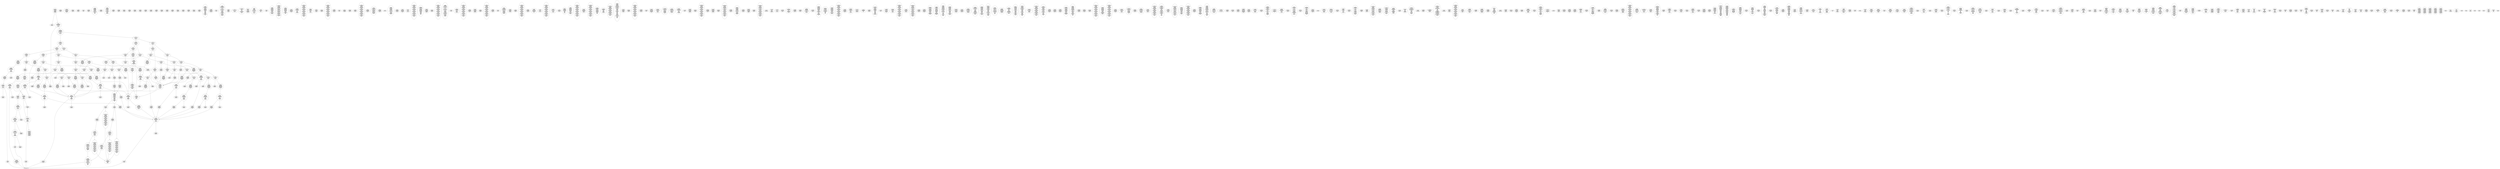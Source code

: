 /* Generated by GvGen v.1.0 (https://www.github.com/stricaud/gvgen) */

digraph G {
compound=true;
   node1 [label="[anywhere]"];
   node2 [label="# 0x0
PUSHX Data
PUSHX Data
MSTORE
CALLVALUE
ISZERO
PUSHX Data
JUMPI
"];
   node3 [label="# 0xc
PUSHX Data
REVERT
"];
   node4 [label="# 0x10
JUMPDEST
PUSHX LogicData
CALLDATASIZE
LT
PUSHX Data
JUMPI
"];
   node5 [label="# 0x1a
PUSHX Data
CALLDATALOAD
PUSHX BitData
SHR
PUSHX LogicData
GT
PUSHX Data
JUMPI
"];
   node6 [label="# 0x2b
PUSHX LogicData
GT
PUSHX Data
JUMPI
"];
   node7 [label="# 0x36
PUSHX LogicData
GT
PUSHX Data
JUMPI
"];
   node8 [label="# 0x41
PUSHX LogicData
GT
PUSHX Data
JUMPI
"];
   node9 [label="# 0x4c
PUSHX LogicData
EQ
PUSHX Data
JUMPI
"];
   node10 [label="# 0x57
PUSHX LogicData
EQ
PUSHX Data
JUMPI
"];
   node11 [label="# 0x62
PUSHX LogicData
EQ
PUSHX Data
JUMPI
"];
   node12 [label="# 0x6d
PUSHX Data
REVERT
"];
   node13 [label="# 0x71
JUMPDEST
PUSHX LogicData
EQ
PUSHX Data
JUMPI
"];
   node14 [label="# 0x7d
PUSHX LogicData
EQ
PUSHX Data
JUMPI
"];
   node15 [label="# 0x88
PUSHX Data
REVERT
"];
   node16 [label="# 0x8c
JUMPDEST
PUSHX LogicData
GT
PUSHX Data
JUMPI
"];
   node17 [label="# 0x98
PUSHX LogicData
EQ
PUSHX Data
JUMPI
"];
   node18 [label="# 0xa3
PUSHX LogicData
EQ
PUSHX Data
JUMPI
"];
   node19 [label="# 0xae
PUSHX LogicData
EQ
PUSHX Data
JUMPI
"];
   node20 [label="# 0xb9
PUSHX Data
REVERT
"];
   node21 [label="# 0xbd
JUMPDEST
PUSHX LogicData
EQ
PUSHX Data
JUMPI
"];
   node22 [label="# 0xc9
PUSHX LogicData
EQ
PUSHX Data
JUMPI
"];
   node23 [label="# 0xd4
PUSHX Data
REVERT
"];
   node24 [label="# 0xd8
JUMPDEST
PUSHX LogicData
GT
PUSHX Data
JUMPI
"];
   node25 [label="# 0xe4
PUSHX LogicData
GT
PUSHX Data
JUMPI
"];
   node26 [label="# 0xef
PUSHX LogicData
EQ
PUSHX Data
JUMPI
"];
   node27 [label="# 0xfa
PUSHX LogicData
EQ
PUSHX Data
JUMPI
"];
   node28 [label="# 0x105
PUSHX LogicData
EQ
PUSHX Data
JUMPI
"];
   node29 [label="# 0x110
PUSHX Data
REVERT
"];
   node30 [label="# 0x114
JUMPDEST
PUSHX LogicData
EQ
PUSHX Data
JUMPI
"];
   node31 [label="# 0x120
PUSHX LogicData
EQ
PUSHX Data
JUMPI
"];
   node32 [label="# 0x12b
PUSHX Data
REVERT
"];
   node33 [label="# 0x12f
JUMPDEST
PUSHX LogicData
EQ
PUSHX Data
JUMPI
"];
   node34 [label="# 0x13b
PUSHX LogicData
EQ
PUSHX Data
JUMPI
"];
   node35 [label="# 0x146
PUSHX LogicData
EQ
PUSHX Data
JUMPI
"];
   node36 [label="# 0x151
PUSHX LogicData
EQ
PUSHX Data
JUMPI
"];
   node37 [label="# 0x15c
PUSHX Data
REVERT
"];
   node38 [label="# 0x160
JUMPDEST
PUSHX LogicData
GT
PUSHX Data
JUMPI
"];
   node39 [label="# 0x16c
PUSHX LogicData
GT
PUSHX Data
JUMPI
"];
   node40 [label="# 0x177
PUSHX LogicData
GT
PUSHX Data
JUMPI
"];
   node41 [label="# 0x182
PUSHX LogicData
EQ
PUSHX Data
JUMPI
"];
   node42 [label="# 0x18d
PUSHX LogicData
EQ
PUSHX Data
JUMPI
"];
   node43 [label="# 0x198
PUSHX LogicData
EQ
PUSHX Data
JUMPI
"];
   node44 [label="# 0x1a3
PUSHX Data
REVERT
"];
   node45 [label="# 0x1a7
JUMPDEST
PUSHX LogicData
EQ
PUSHX Data
JUMPI
"];
   node46 [label="# 0x1b3
PUSHX LogicData
EQ
PUSHX Data
JUMPI
"];
   node47 [label="# 0x1be
PUSHX Data
REVERT
"];
   node48 [label="# 0x1c2
JUMPDEST
PUSHX LogicData
EQ
PUSHX Data
JUMPI
"];
   node49 [label="# 0x1ce
PUSHX LogicData
EQ
PUSHX Data
JUMPI
"];
   node50 [label="# 0x1d9
PUSHX LogicData
EQ
PUSHX Data
JUMPI
"];
   node51 [label="# 0x1e4
PUSHX LogicData
EQ
PUSHX Data
JUMPI
"];
   node52 [label="# 0x1ef
PUSHX Data
REVERT
"];
   node53 [label="# 0x1f3
JUMPDEST
PUSHX LogicData
GT
PUSHX Data
JUMPI
"];
   node54 [label="# 0x1ff
PUSHX LogicData
GT
PUSHX Data
JUMPI
"];
   node55 [label="# 0x20a
PUSHX LogicData
EQ
PUSHX Data
JUMPI
"];
   node56 [label="# 0x215
PUSHX LogicData
EQ
PUSHX Data
JUMPI
"];
   node57 [label="# 0x220
PUSHX LogicData
EQ
PUSHX Data
JUMPI
"];
   node58 [label="# 0x22b
PUSHX Data
REVERT
"];
   node59 [label="# 0x22f
JUMPDEST
PUSHX LogicData
EQ
PUSHX Data
JUMPI
"];
   node60 [label="# 0x23b
PUSHX LogicData
EQ
PUSHX Data
JUMPI
"];
   node61 [label="# 0x246
PUSHX Data
REVERT
"];
   node62 [label="# 0x24a
JUMPDEST
PUSHX LogicData
EQ
PUSHX Data
JUMPI
"];
   node63 [label="# 0x256
PUSHX LogicData
EQ
PUSHX Data
JUMPI
"];
   node64 [label="# 0x261
PUSHX LogicData
EQ
PUSHX Data
JUMPI
"];
   node65 [label="# 0x26c
PUSHX LogicData
EQ
PUSHX Data
JUMPI
"];
   node66 [label="# 0x277
JUMPDEST
PUSHX Data
REVERT
"];
   node67 [label="# 0x27c
JUMPDEST
PUSHX Data
PUSHX Data
CALLDATASIZE
PUSHX Data
PUSHX Data
JUMP
"];
   node68 [label="# 0x28a
JUMPDEST
PUSHX Data
JUMP
"];
   node69 [label="# 0x28f
JUMPDEST
PUSHX MemData
MLOAD
ISZERO
ISZERO
MSTORE
PUSHX ArithData
ADD
"];
   node70 [label="# 0x29b
JUMPDEST
PUSHX MemData
MLOAD
SUB
RETURN
"];
   node71 [label="# 0x2a4
JUMPDEST
PUSHX Data
PUSHX Data
JUMP
"];
   node72 [label="# 0x2ac
JUMPDEST
PUSHX MemData
MLOAD
PUSHX Data
PUSHX Data
JUMP
"];
   node73 [label="# 0x2b9
JUMPDEST
PUSHX Data
PUSHX Data
CALLDATASIZE
PUSHX Data
PUSHX Data
JUMP
"];
   node74 [label="# 0x2c7
JUMPDEST
PUSHX Data
JUMP
"];
   node75 [label="# 0x2cc
JUMPDEST
PUSHX MemData
MLOAD
PUSHX BitData
AND
MSTORE
PUSHX ArithData
ADD
PUSHX Data
JUMP
"];
   node76 [label="# 0x2f1
JUMPDEST
PUSHX Data
PUSHX Data
CALLDATASIZE
PUSHX Data
PUSHX Data
JUMP
"];
   node77 [label="# 0x2ff
JUMPDEST
PUSHX Data
JUMP
"];
   node78 [label="# 0x304
JUMPDEST
STOP
"];
   node79 [label="# 0x306
JUMPDEST
PUSHX StorData
SLOAD
"];
   node80 [label="# 0x30a
JUMPDEST
PUSHX MemData
MLOAD
MSTORE
PUSHX ArithData
ADD
PUSHX Data
JUMP
"];
   node81 [label="# 0x318
JUMPDEST
PUSHX Data
PUSHX Data
CALLDATASIZE
PUSHX Data
PUSHX Data
JUMP
"];
   node82 [label="# 0x326
JUMPDEST
PUSHX Data
JUMP
"];
   node83 [label="# 0x32b
JUMPDEST
PUSHX Data
PUSHX Data
CALLDATASIZE
PUSHX Data
PUSHX Data
JUMP
"];
   node84 [label="# 0x339
JUMPDEST
PUSHX Data
MSTORE
PUSHX Data
MSTORE
PUSHX Data
SHA3
PUSHX ArithData
ADD
SLOAD
JUMP
"];
   node85 [label="# 0x34e
JUMPDEST
PUSHX Data
PUSHX Data
CALLDATASIZE
PUSHX Data
PUSHX Data
JUMP
"];
   node86 [label="# 0x35c
JUMPDEST
PUSHX Data
JUMP
"];
   node87 [label="# 0x361
JUMPDEST
PUSHX Data
MLOAD
PUSHX BitData
AND
MSTORE
PUSHX ArithData
ADD
MSTORE
ADD
PUSHX Data
JUMP
"];
   node88 [label="# 0x38d
JUMPDEST
PUSHX Data
PUSHX Data
CALLDATASIZE
PUSHX Data
PUSHX Data
JUMP
"];
   node89 [label="# 0x39b
JUMPDEST
PUSHX Data
JUMP
"];
   node90 [label="# 0x3a0
JUMPDEST
PUSHX Data
PUSHX Data
CALLDATASIZE
PUSHX Data
PUSHX Data
JUMP
"];
   node91 [label="# 0x3ae
JUMPDEST
PUSHX Data
JUMP
"];
   node92 [label="# 0x3b3
JUMPDEST
PUSHX Data
PUSHX Data
CALLDATASIZE
PUSHX Data
PUSHX Data
JUMP
"];
   node93 [label="# 0x3c1
JUMPDEST
PUSHX Data
JUMP
"];
   node94 [label="# 0x3c6
JUMPDEST
PUSHX Data
PUSHX Data
CALLDATASIZE
PUSHX Data
PUSHX Data
JUMP
"];
   node95 [label="# 0x3d4
JUMPDEST
PUSHX Data
JUMP
"];
   node96 [label="# 0x3d9
JUMPDEST
PUSHX Data
PUSHX Data
CALLDATASIZE
PUSHX Data
PUSHX Data
JUMP
"];
   node97 [label="# 0x3e7
JUMPDEST
PUSHX Data
JUMP
"];
   node98 [label="# 0x3ec
JUMPDEST
PUSHX StorData
SLOAD
PUSHX Data
PUSHX BitData
AND
JUMP
"];
   node99 [label="# 0x40c
JUMPDEST
PUSHX Data
PUSHX Data
JUMP
"];
   node100 [label="# 0x414
JUMPDEST
PUSHX Data
PUSHX Data
CALLDATASIZE
PUSHX Data
PUSHX Data
JUMP
"];
   node101 [label="# 0x422
JUMPDEST
PUSHX Data
JUMP
"];
   node102 [label="# 0x427
JUMPDEST
PUSHX Data
PUSHX Data
CALLDATASIZE
PUSHX Data
PUSHX Data
JUMP
"];
   node103 [label="# 0x435
JUMPDEST
PUSHX Data
JUMP
"];
   node104 [label="# 0x43a
JUMPDEST
PUSHX Data
PUSHX Data
CALLDATASIZE
PUSHX Data
PUSHX Data
JUMP
"];
   node105 [label="# 0x448
JUMPDEST
PUSHX Data
JUMP
"];
   node106 [label="# 0x44d
JUMPDEST
PUSHX StorData
SLOAD
PUSHX BitData
AND
PUSHX Data
JUMP
"];
   node107 [label="# 0x458
JUMPDEST
PUSHX Data
PUSHX Data
CALLDATASIZE
PUSHX Data
PUSHX Data
JUMP
"];
   node108 [label="# 0x466
JUMPDEST
PUSHX Data
JUMP
"];
   node109 [label="# 0x46b
JUMPDEST
PUSHX Data
PUSHX Data
CALLDATASIZE
PUSHX Data
PUSHX Data
JUMP
"];
   node110 [label="# 0x479
JUMPDEST
PUSHX Data
JUMP
"];
   node111 [label="# 0x47e
JUMPDEST
PUSHX Data
PUSHX Data
JUMP
"];
   node112 [label="# 0x486
JUMPDEST
PUSHX Data
PUSHX Data
CALLDATASIZE
PUSHX Data
PUSHX Data
JUMP
"];
   node113 [label="# 0x494
JUMPDEST
PUSHX Data
MSTORE
PUSHX Data
MSTORE
PUSHX Data
SHA3
PUSHX BitData
AND
MSTORE
MSTORE
SHA3
SLOAD
PUSHX BitData
AND
JUMP
"];
   node114 [label="# 0x4ca
JUMPDEST
PUSHX Data
PUSHX Data
JUMP
"];
   node115 [label="# 0x4d2
JUMPDEST
PUSHX Data
PUSHX Data
JUMP
"];
   node116 [label="# 0x4da
JUMPDEST
PUSHX Data
PUSHX Data
CALLDATASIZE
PUSHX Data
PUSHX Data
JUMP
"];
   node117 [label="# 0x4e8
JUMPDEST
PUSHX Data
JUMP
"];
   node118 [label="# 0x4ed
JUMPDEST
PUSHX Data
PUSHX Data
CALLDATASIZE
PUSHX Data
PUSHX Data
JUMP
"];
   node119 [label="# 0x4fb
JUMPDEST
PUSHX Data
JUMP
"];
   node120 [label="# 0x500
JUMPDEST
PUSHX Data
PUSHX StorData
SLOAD
JUMP
"];
   node121 [label="# 0x509
JUMPDEST
PUSHX Data
PUSHX Data
CALLDATASIZE
PUSHX Data
PUSHX Data
JUMP
"];
   node122 [label="# 0x517
JUMPDEST
PUSHX Data
JUMP
"];
   node123 [label="# 0x51c
JUMPDEST
PUSHX Data
PUSHX Data
CALLDATASIZE
PUSHX Data
PUSHX Data
JUMP
"];
   node124 [label="# 0x52a
JUMPDEST
PUSHX Data
JUMP
"];
   node125 [label="# 0x52f
JUMPDEST
PUSHX Data
PUSHX Data
CALLDATASIZE
PUSHX Data
PUSHX Data
JUMP
"];
   node126 [label="# 0x53d
JUMPDEST
PUSHX Data
JUMP
"];
   node127 [label="# 0x542
JUMPDEST
PUSHX Data
PUSHX Data
JUMP
"];
   node128 [label="# 0x569
JUMPDEST
PUSHX Data
PUSHX Data
CALLDATASIZE
PUSHX Data
PUSHX Data
JUMP
"];
   node129 [label="# 0x577
JUMPDEST
PUSHX Data
JUMP
"];
   node130 [label="# 0x57c
JUMPDEST
PUSHX Data
PUSHX Data
CALLDATASIZE
PUSHX Data
PUSHX Data
JUMP
"];
   node131 [label="# 0x58a
JUMPDEST
PUSHX Data
JUMP
"];
   node132 [label="# 0x58f
JUMPDEST
PUSHX Data
PUSHX Data
JUMP
"];
   node133 [label="# 0x599
JUMPDEST
PUSHX Data
PUSHX Data
JUMP
"];
   node134 [label="# 0x5c0
JUMPDEST
PUSHX Data
PUSHX Data
CALLDATASIZE
PUSHX Data
PUSHX Data
JUMP
"];
   node135 [label="# 0x5ce
JUMPDEST
PUSHX BitData
AND
PUSHX Data
MSTORE
PUSHX Data
PUSHX Data
MSTORE
PUSHX Data
SHA3
AND
MSTORE
MSTORE
SHA3
SLOAD
PUSHX BitData
AND
JUMP
"];
   node136 [label="# 0x609
JUMPDEST
PUSHX Data
PUSHX Data
PUSHX Data
JUMP
"];
   node137 [label="# 0x614
JUMPDEST
JUMP
"];
   node138 [label="# 0x61a
JUMPDEST
PUSHX Data
PUSHX StorData
SLOAD
PUSHX Data
PUSHX Data
JUMP
"];
   node139 [label="# 0x629
JUMPDEST
PUSHX ArithData
ADD
PUSHX ArithData
DIV
MUL
PUSHX ArithData
ADD
PUSHX MemData
MLOAD
ADD
PUSHX Data
MSTORE
MSTORE
PUSHX ArithData
ADD
SLOAD
PUSHX Data
PUSHX Data
JUMP
"];
   node140 [label="# 0x655
JUMPDEST
ISZERO
PUSHX Data
JUMPI
"];
   node141 [label="# 0x65c
PUSHX LogicData
LT
PUSHX Data
JUMPI
"];
   node142 [label="# 0x664
PUSHX ArithData
SLOAD
DIV
MUL
MSTORE
PUSHX ArithData
ADD
PUSHX Data
JUMP
"];
   node143 [label="# 0x677
JUMPDEST
ADD
PUSHX Data
MSTORE
PUSHX Data
PUSHX Data
SHA3
"];
   node144 [label="# 0x685
JUMPDEST
SLOAD
MSTORE
PUSHX ArithData
ADD
PUSHX ArithData
ADD
GT
PUSHX Data
JUMPI
"];
   node145 [label="# 0x699
SUB
PUSHX BitData
AND
ADD
"];
   node146 [label="# 0x6a2
JUMPDEST
JUMP
"];
   node147 [label="# 0x6ac
JUMPDEST
PUSHX Data
MSTORE
PUSHX Data
PUSHX Data
MSTORE
PUSHX Data
SHA3
SLOAD
PUSHX BitData
AND
PUSHX Data
JUMPI
"];
   node148 [label="# 0x6d6
PUSHX MemData
MLOAD
PUSHX Data
MSTORE
PUSHX Data
PUSHX ArithData
ADD
MSTORE
PUSHX Data
PUSHX ArithData
ADD
MSTORE
PUSHX Data
PUSHX ArithData
ADD
MSTORE
PUSHX Data
PUSHX ArithData
ADD
MSTORE
PUSHX ArithData
ADD
"];
   node149 [label="# 0x759
JUMPDEST
PUSHX MemData
MLOAD
SUB
REVERT
"];
   node150 [label="# 0x762
JUMPDEST
PUSHX Data
MSTORE
PUSHX Data
PUSHX Data
MSTORE
PUSHX Data
SHA3
SLOAD
PUSHX BitData
AND
JUMP
"];
   node151 [label="# 0x78b
JUMPDEST
PUSHX Data
PUSHX Data
PUSHX Data
JUMP
"];
   node152 [label="# 0x796
JUMPDEST
PUSHX BitData
AND
PUSHX BitData
AND
EQ
ISZERO
PUSHX Data
JUMPI
"];
   node153 [label="# 0x7cd
PUSHX MemData
MLOAD
PUSHX Data
MSTORE
PUSHX Data
PUSHX ArithData
ADD
MSTORE
PUSHX Data
PUSHX ArithData
ADD
MSTORE
PUSHX Data
PUSHX ArithData
ADD
MSTORE
PUSHX Data
PUSHX ArithData
ADD
MSTORE
PUSHX ArithData
ADD
PUSHX Data
JUMP
"];
   node154 [label="# 0x854
JUMPDEST
CALLER
PUSHX BitData
AND
EQ
PUSHX Data
JUMPI
"];
   node155 [label="# 0x873
PUSHX Data
CALLER
PUSHX Data
JUMP
"];
   node156 [label="# 0x87d
JUMPDEST
PUSHX Data
JUMPI
"];
   node157 [label="# 0x882
PUSHX MemData
MLOAD
PUSHX Data
MSTORE
PUSHX Data
PUSHX ArithData
ADD
MSTORE
PUSHX Data
PUSHX ArithData
ADD
MSTORE
PUSHX Data
PUSHX ArithData
ADD
MSTORE
PUSHX Data
PUSHX ArithData
ADD
MSTORE
PUSHX ArithData
ADD
PUSHX Data
JUMP
"];
   node158 [label="# 0x909
JUMPDEST
PUSHX Data
PUSHX Data
JUMP
"];
   node159 [label="# 0x913
JUMPDEST
JUMP
"];
   node160 [label="# 0x918
JUMPDEST
PUSHX Data
CALLER
"];
   node161 [label="# 0x91d
JUMPDEST
PUSHX Data
JUMP
"];
   node162 [label="# 0x923
JUMPDEST
PUSHX Data
JUMPI
"];
   node163 [label="# 0x928
PUSHX MemData
MLOAD
PUSHX Data
MSTORE
PUSHX Data
PUSHX ArithData
ADD
MSTORE
PUSHX Data
PUSHX ArithData
ADD
MSTORE
PUSHX Data
PUSHX ArithData
ADD
MSTORE
PUSHX Data
PUSHX ArithData
ADD
MSTORE
PUSHX ArithData
ADD
PUSHX Data
JUMP
"];
   node164 [label="# 0x9af
JUMPDEST
PUSHX Data
PUSHX Data
JUMP
"];
   node165 [label="# 0x9ba
JUMPDEST
PUSHX StorData
SLOAD
PUSHX StorData
SLOAD
PUSHX Data
PUSHX BitData
AND
PUSHX Data
PUSHX Data
PUSHX Data
JUMP
"];
   node166 [label="# 0x9ed
JUMPDEST
PUSHX Data
PUSHX Data
JUMP
"];
   node167 [label="# 0x9f7
JUMPDEST
"];
   node168 [label="# 0x9fc
JUMPDEST
JUMP
"];
   node169 [label="# 0xa03
JUMPDEST
PUSHX Data
MSTORE
PUSHX Data
MSTORE
PUSHX Data
SHA3
PUSHX ArithData
ADD
SLOAD
PUSHX Data
CALLER
PUSHX Data
JUMP
"];
   node170 [label="# 0xa1f
JUMPDEST
PUSHX Data
PUSHX Data
JUMP
"];
   node171 [label="# 0xa29
JUMPDEST
PUSHX Data
PUSHX Data
PUSHX Data
JUMP
"];
   node172 [label="# 0xa34
JUMPDEST
LT
PUSHX Data
JUMPI
"];
   node173 [label="# 0xa3b
PUSHX MemData
MLOAD
PUSHX Data
MSTORE
PUSHX Data
PUSHX ArithData
ADD
MSTORE
PUSHX Data
PUSHX ArithData
ADD
MSTORE
PUSHX Data
PUSHX ArithData
ADD
MSTORE
PUSHX Data
PUSHX ArithData
ADD
MSTORE
PUSHX ArithData
ADD
PUSHX Data
JUMP
"];
   node174 [label="# 0xac2
JUMPDEST
PUSHX BitData
AND
PUSHX Data
MSTORE
PUSHX Data
PUSHX Data
MSTORE
PUSHX Data
SHA3
MSTORE
MSTORE
SHA3
SLOAD
JUMP
"];
   node175 [label="# 0xaf8
JUMPDEST
PUSHX Data
PUSHX Data
CALLER
PUSHX Data
JUMP
"];
   node176 [label="# 0xb22
JUMPDEST
PUSHX Data
JUMPI
"];
   node177 [label="# 0xb27
PUSHX MemData
MLOAD
PUSHX Data
MSTORE
PUSHX Data
PUSHX ArithData
ADD
MSTORE
PUSHX Data
PUSHX ArithData
ADD
MSTORE
PUSHX Data
PUSHX ArithData
ADD
MSTORE
PUSHX Data
PUSHX ArithData
ADD
MSTORE
PUSHX ArithData
ADD
PUSHX Data
JUMP
"];
   node178 [label="# 0xbae
JUMPDEST
PUSHX Data
PUSHX ArithData
ADD
PUSHX ArithData
DIV
MUL
PUSHX ArithData
ADD
PUSHX MemData
MLOAD
ADD
PUSHX Data
MSTORE
MSTORE
PUSHX ArithData
ADD
CALLDATACOPY
PUSHX Data
ADD
MSTORE
PUSHX Data
JUMP
"];
   node179 [label="# 0xbed
JUMPDEST
JUMP
"];
   node180 [label="# 0xbf1
JUMPDEST
PUSHX BitData
AND
CALLER
EQ
PUSHX Data
JUMPI
"];
   node181 [label="# 0xc0f
PUSHX MemData
MLOAD
PUSHX Data
MSTORE
PUSHX Data
PUSHX ArithData
ADD
MSTORE
PUSHX Data
PUSHX ArithData
ADD
MSTORE
PUSHX Data
PUSHX ArithData
ADD
MSTORE
PUSHX Data
PUSHX ArithData
ADD
MSTORE
PUSHX ArithData
ADD
PUSHX Data
JUMP
"];
   node182 [label="# 0xc96
JUMPDEST
PUSHX Data
PUSHX Data
JUMP
"];
   node183 [label="# 0xca0
JUMPDEST
PUSHX Data
PUSHX Data
CALLER
PUSHX Data
JUMP
"];
   node184 [label="# 0xcca
JUMPDEST
PUSHX Data
JUMPI
"];
   node185 [label="# 0xccf
PUSHX MemData
MLOAD
PUSHX Data
MSTORE
PUSHX Data
PUSHX ArithData
ADD
MSTORE
PUSHX Data
PUSHX ArithData
ADD
MSTORE
PUSHX Data
PUSHX ArithData
ADD
MSTORE
PUSHX Data
PUSHX ArithData
ADD
MSTORE
PUSHX ArithData
ADD
PUSHX Data
JUMP
"];
   node186 [label="# 0xd56
JUMPDEST
PUSHX Data
PUSHX Data
JUMP
"];
   node187 [label="# 0xd5f
JUMPDEST
JUMP
"];
   node188 [label="# 0xd62
JUMPDEST
PUSHX Data
PUSHX Data
CALLER
PUSHX Data
JUMP
"];
   node189 [label="# 0xd8c
JUMPDEST
PUSHX Data
JUMPI
"];
   node190 [label="# 0xd91
PUSHX MemData
MLOAD
PUSHX Data
MSTORE
PUSHX Data
PUSHX ArithData
ADD
MSTORE
PUSHX Data
PUSHX ArithData
ADD
MSTORE
PUSHX Data
PUSHX ArithData
ADD
MSTORE
PUSHX Data
PUSHX ArithData
ADD
MSTORE
PUSHX ArithData
ADD
PUSHX Data
JUMP
"];
   node191 [label="# 0xe18
JUMPDEST
PUSHX Data
PUSHX Data
JUMP
"];
   node192 [label="# 0xe20
JUMPDEST
JUMP
"];
   node193 [label="# 0xe22
JUMPDEST
PUSHX Data
PUSHX MemData
MLOAD
PUSHX ArithData
ADD
PUSHX Data
MSTORE
PUSHX Data
MSTORE
PUSHX Data
JUMP
"];
   node194 [label="# 0xe3d
JUMPDEST
PUSHX Data
CALLER
PUSHX Data
JUMP
"];
   node195 [label="# 0xe46
JUMPDEST
PUSHX Data
JUMPI
"];
   node196 [label="# 0xe4b
PUSHX MemData
MLOAD
PUSHX Data
MSTORE
PUSHX Data
PUSHX ArithData
ADD
MSTORE
PUSHX Data
PUSHX ArithData
ADD
MSTORE
PUSHX Data
PUSHX ArithData
ADD
MSTORE
PUSHX Data
PUSHX ArithData
ADD
MSTORE
PUSHX ArithData
ADD
PUSHX Data
JUMP
"];
   node197 [label="# 0xed2
JUMPDEST
PUSHX Data
PUSHX Data
JUMP
"];
   node198 [label="# 0xedb
JUMPDEST
PUSHX Data
PUSHX Data
PUSHX StorData
SLOAD
JUMP
"];
   node199 [label="# 0xee6
JUMPDEST
LT
PUSHX Data
JUMPI
"];
   node200 [label="# 0xeed
PUSHX MemData
MLOAD
PUSHX Data
MSTORE
PUSHX Data
PUSHX ArithData
ADD
MSTORE
PUSHX Data
PUSHX ArithData
ADD
MSTORE
PUSHX Data
PUSHX ArithData
ADD
MSTORE
PUSHX Data
PUSHX ArithData
ADD
MSTORE
PUSHX ArithData
ADD
PUSHX Data
JUMP
"];
   node201 [label="# 0xf74
JUMPDEST
PUSHX StorData
SLOAD
LT
PUSHX Data
JUMPI
"];
   node202 [label="# 0xf80
PUSHX Data
PUSHX Data
JUMP
"];
   node203 [label="# 0xf87
JUMPDEST
PUSHX Data
MSTORE
PUSHX Data
PUSHX Data
SHA3
ADD
SLOAD
JUMP
"];
   node204 [label="# 0xf99
JUMPDEST
PUSHX Data
MSTORE
PUSHX Data
PUSHX Data
MSTORE
PUSHX Data
SHA3
SLOAD
PUSHX BitData
AND
PUSHX Data
JUMPI
"];
   node205 [label="# 0xfc4
PUSHX MemData
MLOAD
PUSHX Data
MSTORE
PUSHX Data
PUSHX ArithData
ADD
MSTORE
PUSHX Data
PUSHX ArithData
ADD
MSTORE
PUSHX Data
PUSHX ArithData
ADD
MSTORE
PUSHX Data
PUSHX ArithData
ADD
MSTORE
PUSHX ArithData
ADD
PUSHX Data
JUMP
"];
   node206 [label="# 0x104b
JUMPDEST
PUSHX Data
PUSHX BitData
AND
PUSHX Data
JUMPI
"];
   node207 [label="# 0x1069
PUSHX MemData
MLOAD
PUSHX Data
MSTORE
PUSHX Data
PUSHX ArithData
ADD
MSTORE
PUSHX Data
PUSHX ArithData
ADD
MSTORE
PUSHX Data
PUSHX ArithData
ADD
MSTORE
PUSHX Data
PUSHX ArithData
ADD
MSTORE
PUSHX ArithData
ADD
PUSHX Data
JUMP
"];
   node208 [label="# 0x10f0
JUMPDEST
PUSHX BitData
AND
PUSHX Data
MSTORE
PUSHX Data
PUSHX Data
MSTORE
PUSHX Data
SHA3
SLOAD
JUMP
"];
   node209 [label="# 0x1119
JUMPDEST
PUSHX Data
PUSHX Data
CALLER
PUSHX Data
JUMP
"];
   node210 [label="# 0x1143
JUMPDEST
PUSHX Data
JUMPI
"];
   node211 [label="# 0x1148
PUSHX MemData
MLOAD
PUSHX Data
MSTORE
PUSHX Data
PUSHX ArithData
ADD
MSTORE
PUSHX Data
PUSHX ArithData
ADD
MSTORE
PUSHX Data
PUSHX ArithData
ADD
MSTORE
PUSHX Data
PUSHX ArithData
ADD
MSTORE
PUSHX ArithData
ADD
PUSHX Data
JUMP
"];
   node212 [label="# 0x11cf
JUMPDEST
PUSHX Data
PUSHX Data
JUMP
"];
   node213 [label="# 0x11d7
JUMPDEST
PUSHX Data
PUSHX StorData
SLOAD
PUSHX Data
PUSHX Data
JUMP
"];
   node214 [label="# 0x11e6
JUMPDEST
PUSHX BitData
AND
CALLER
EQ
ISZERO
PUSHX Data
JUMPI
"];
   node215 [label="# 0x1205
PUSHX MemData
MLOAD
PUSHX Data
MSTORE
PUSHX Data
PUSHX ArithData
ADD
MSTORE
PUSHX Data
PUSHX ArithData
ADD
MSTORE
PUSHX Data
PUSHX ArithData
ADD
MSTORE
PUSHX ArithData
ADD
PUSHX Data
JUMP
"];
   node216 [label="# 0x1266
JUMPDEST
CALLER
PUSHX Data
MSTORE
PUSHX Data
PUSHX ArithData
MSTORE
PUSHX MemData
SHA3
PUSHX BitData
AND
MSTORE
MSTORE
SHA3
SLOAD
PUSHX BitData
AND
ISZERO
ISZERO
OR
SSTORE
MLOAD
MSTORE
PUSHX Data
ADD
PUSHX MemData
MLOAD
SUB
LOGX
JUMP
"];
   node217 [label="# 0x12fd
JUMPDEST
PUSHX Data
CALLER
PUSHX Data
JUMP
"];
   node218 [label="# 0x1307
JUMPDEST
PUSHX Data
JUMPI
"];
   node219 [label="# 0x130c
PUSHX MemData
MLOAD
PUSHX Data
MSTORE
PUSHX Data
PUSHX ArithData
ADD
MSTORE
PUSHX Data
PUSHX ArithData
ADD
MSTORE
PUSHX Data
PUSHX ArithData
ADD
MSTORE
PUSHX Data
PUSHX ArithData
ADD
MSTORE
PUSHX ArithData
ADD
PUSHX Data
JUMP
"];
   node220 [label="# 0x1393
JUMPDEST
PUSHX Data
PUSHX Data
JUMP
"];
   node221 [label="# 0x139f
JUMPDEST
JUMP
"];
   node222 [label="# 0x13a5
JUMPDEST
PUSHX Data
PUSHX Data
PUSHX Data
PUSHX Data
JUMP
"];
   node223 [label="# 0x13b2
JUMPDEST
PUSHX LogicData
MLOAD
GT
PUSHX Data
JUMPI
"];
   node224 [label="# 0x13be
PUSHX MemData
MLOAD
PUSHX ArithData
ADD
PUSHX Data
MSTORE
PUSHX Data
MSTORE
PUSHX Data
JUMP
"];
   node225 [label="# 0x13d2
JUMPDEST
PUSHX MemData
MLOAD
PUSHX ArithData
ADD
PUSHX Data
PUSHX Data
JUMP
"];
   node226 [label="# 0x13e3
JUMPDEST
PUSHX MemData
MLOAD
PUSHX ArithData
SUB
SUB
MSTORE
PUSHX Data
MSTORE
"];
   node227 [label="# 0x13f3
JUMPDEST
JUMP
"];
   node228 [label="# 0x13fa
JUMPDEST
PUSHX Data
PUSHX Data
CALLER
PUSHX Data
JUMP
"];
   node229 [label="# 0x1424
JUMPDEST
PUSHX Data
JUMPI
"];
   node230 [label="# 0x1429
PUSHX MemData
MLOAD
PUSHX Data
MSTORE
PUSHX Data
PUSHX ArithData
ADD
MSTORE
PUSHX Data
PUSHX ArithData
ADD
MSTORE
PUSHX Data
PUSHX ArithData
ADD
MSTORE
PUSHX Data
PUSHX ArithData
ADD
MSTORE
PUSHX ArithData
ADD
PUSHX Data
JUMP
"];
   node231 [label="# 0x14b0
JUMPDEST
PUSHX Data
PUSHX Data
JUMP
"];
   node232 [label="# 0x14b9
JUMPDEST
PUSHX Data
PUSHX Data
CALLER
PUSHX Data
JUMP
"];
   node233 [label="# 0x14e3
JUMPDEST
PUSHX Data
JUMPI
"];
   node234 [label="# 0x14e8
PUSHX MemData
MLOAD
PUSHX Data
MSTORE
PUSHX Data
PUSHX ArithData
ADD
MSTORE
PUSHX ArithData
ADD
MSTORE
PUSHX Data
PUSHX ArithData
ADD
MSTORE
PUSHX Data
PUSHX ArithData
ADD
MSTORE
PUSHX ArithData
ADD
PUSHX Data
JUMP
"];
   node235 [label="# 0x156e
JUMPDEST
PUSHX Data
PUSHX Data
JUMP
"];
   node236 [label="# 0x1578
JUMPDEST
PUSHX Data
MSTORE
PUSHX Data
MSTORE
PUSHX Data
SHA3
PUSHX ArithData
ADD
SLOAD
PUSHX Data
CALLER
PUSHX Data
JUMP
"];
   node237 [label="# 0x1594
JUMPDEST
PUSHX Data
PUSHX Data
JUMP
"];
   node238 [label="# 0x159e
JUMPDEST
PUSHX Data
PUSHX Data
CALLER
PUSHX Data
JUMP
"];
   node239 [label="# 0x15c8
JUMPDEST
PUSHX Data
JUMPI
"];
   node240 [label="# 0x15cd
PUSHX MemData
MLOAD
PUSHX Data
MSTORE
PUSHX Data
PUSHX ArithData
ADD
MSTORE
PUSHX ArithData
ADD
MSTORE
PUSHX Data
PUSHX ArithData
ADD
MSTORE
PUSHX Data
PUSHX ArithData
ADD
MSTORE
PUSHX ArithData
ADD
PUSHX Data
JUMP
"];
   node241 [label="# 0x1653
JUMPDEST
PUSHX Data
"];
   node242 [label="# 0x1656
JUMPDEST
LT
ISZERO
PUSHX Data
JUMPI
"];
   node243 [label="# 0x165f
PUSHX Data
LT
PUSHX Data
JUMPI
"];
   node244 [label="# 0x166d
PUSHX Data
PUSHX Data
JUMP
"];
   node245 [label="# 0x1674
JUMPDEST
PUSHX ArithData
MUL
ADD
CALLDATALOAD
PUSHX Data
JUMP
"];
   node246 [label="# 0x1680
JUMPDEST
PUSHX Data
PUSHX Data
JUMP
"];
   node247 [label="# 0x168a
JUMPDEST
PUSHX Data
JUMP
"];
   node248 [label="# 0x1692
JUMPDEST
PUSHX Data
PUSHX BitData
AND
PUSHX LogicData
EQ
PUSHX Data
JUMPI
"];
   node249 [label="# 0x16df
PUSHX Data
PUSHX Data
JUMP
"];
   node250 [label="# 0x16e8
JUMPDEST
PUSHX Data
MSTORE
PUSHX Data
PUSHX Data
MSTORE
PUSHX Data
SHA3
SLOAD
PUSHX BitData
AND
PUSHX BitData
AND
OR
SSTORE
PUSHX Data
PUSHX Data
JUMP
"];
   node251 [label="# 0x1742
JUMPDEST
PUSHX BitData
AND
PUSHX Data
PUSHX MemData
MLOAD
PUSHX MemData
MLOAD
SUB
LOGX
JUMP
"];
   node252 [label="# 0x1788
JUMPDEST
PUSHX Data
MSTORE
PUSHX Data
PUSHX Data
MSTORE
PUSHX Data
SHA3
SLOAD
PUSHX BitData
AND
PUSHX Data
JUMPI
"];
   node253 [label="# 0x17b2
PUSHX MemData
MLOAD
PUSHX Data
MSTORE
PUSHX Data
PUSHX ArithData
ADD
MSTORE
PUSHX Data
PUSHX ArithData
ADD
MSTORE
PUSHX Data
PUSHX ArithData
ADD
MSTORE
PUSHX Data
PUSHX ArithData
ADD
MSTORE
PUSHX ArithData
ADD
PUSHX Data
JUMP
"];
   node254 [label="# 0x1839
JUMPDEST
PUSHX Data
PUSHX Data
PUSHX Data
JUMP
"];
   node255 [label="# 0x1844
JUMPDEST
PUSHX BitData
AND
PUSHX BitData
AND
EQ
PUSHX Data
JUMPI
"];
   node256 [label="# 0x187b
PUSHX BitData
AND
PUSHX Data
PUSHX Data
JUMP
"];
   node257 [label="# 0x189b
JUMPDEST
PUSHX BitData
AND
EQ
"];
   node258 [label="# 0x18b3
JUMPDEST
PUSHX Data
JUMPI
"];
   node259 [label="# 0x18b9
PUSHX BitData
AND
PUSHX Data
MSTORE
PUSHX Data
PUSHX Data
MSTORE
PUSHX Data
SHA3
AND
MSTORE
MSTORE
SHA3
SLOAD
PUSHX BitData
AND
"];
   node260 [label="# 0x18f0
JUMPDEST
JUMP
"];
   node261 [label="# 0x18f8
JUMPDEST
PUSHX BitData
AND
PUSHX Data
PUSHX Data
JUMP
"];
   node262 [label="# 0x1918
JUMPDEST
PUSHX BitData
AND
EQ
PUSHX Data
JUMPI
"];
   node263 [label="# 0x1934
PUSHX MemData
MLOAD
PUSHX Data
MSTORE
PUSHX Data
PUSHX ArithData
ADD
MSTORE
PUSHX Data
PUSHX ArithData
ADD
MSTORE
PUSHX Data
PUSHX ArithData
ADD
MSTORE
PUSHX Data
PUSHX ArithData
ADD
MSTORE
PUSHX ArithData
ADD
PUSHX Data
JUMP
"];
   node264 [label="# 0x19bb
JUMPDEST
PUSHX BitData
AND
PUSHX Data
JUMPI
"];
   node265 [label="# 0x19d7
PUSHX MemData
MLOAD
PUSHX Data
MSTORE
PUSHX Data
PUSHX ArithData
ADD
MSTORE
PUSHX ArithData
ADD
MSTORE
PUSHX Data
PUSHX ArithData
ADD
MSTORE
PUSHX Data
PUSHX ArithData
ADD
MSTORE
PUSHX ArithData
ADD
PUSHX Data
JUMP
"];
   node266 [label="# 0x1a5d
JUMPDEST
PUSHX Data
PUSHX Data
JUMP
"];
   node267 [label="# 0x1a68
JUMPDEST
PUSHX Data
PUSHX Data
PUSHX Data
JUMP
"];
   node268 [label="# 0x1a73
JUMPDEST
PUSHX BitData
AND
PUSHX Data
MSTORE
PUSHX Data
PUSHX Data
MSTORE
PUSHX Data
SHA3
SLOAD
PUSHX Data
PUSHX Data
PUSHX Data
JUMP
"];
   node269 [label="# 0x1aa9
JUMPDEST
SSTORE
PUSHX BitData
AND
PUSHX Data
MSTORE
PUSHX Data
PUSHX Data
MSTORE
PUSHX Data
SHA3
SLOAD
PUSHX Data
PUSHX Data
PUSHX Data
JUMP
"];
   node270 [label="# 0x1ae4
JUMPDEST
SSTORE
PUSHX Data
MSTORE
PUSHX Data
PUSHX Data
MSTORE
PUSHX MemData
SHA3
SLOAD
PUSHX BitData
AND
PUSHX BitData
AND
OR
SSTORE
MLOAD
AND
PUSHX Data
LOGX
JUMP
"];
   node271 [label="# 0x1b6a
JUMPDEST
PUSHX Data
MSTORE
PUSHX Data
MSTORE
PUSHX Data
SHA3
PUSHX BitData
AND
MSTORE
MSTORE
SHA3
SLOAD
PUSHX BitData
AND
PUSHX Data
JUMPI
"];
   node272 [label="# 0x1ba0
PUSHX Data
PUSHX BitData
AND
PUSHX Data
PUSHX Data
JUMP
"];
   node273 [label="# 0x1bc0
JUMPDEST
PUSHX Data
PUSHX Data
PUSHX Data
JUMP
"];
   node274 [label="# 0x1bcb
JUMPDEST
PUSHX MemData
MLOAD
PUSHX ArithData
ADD
PUSHX Data
PUSHX Data
JUMP
"];
   node275 [label="# 0x1bdc
JUMPDEST
PUSHX MemData
MLOAD
PUSHX ArithData
SUB
ADD
MSTORE
MSTORE
PUSHX Data
MSTORE
PUSHX Data
PUSHX ArithData
ADD
PUSHX Data
JUMP
"];
   node276 [label="# 0x1c3a
JUMPDEST
PUSHX Data
MSTORE
PUSHX Data
MSTORE
PUSHX Data
SHA3
PUSHX BitData
AND
MSTORE
MSTORE
SHA3
SLOAD
PUSHX BitData
AND
PUSHX Data
JUMPI
"];
   node277 [label="# 0x1c70
PUSHX Data
MSTORE
PUSHX Data
MSTORE
PUSHX Data
SHA3
PUSHX BitData
AND
MSTORE
MSTORE
SHA3
SLOAD
PUSHX BitData
AND
PUSHX BitData
OR
SSTORE
PUSHX Data
CALLER
JUMP
"];
   node278 [label="# 0x1ccc
JUMPDEST
PUSHX BitData
AND
PUSHX BitData
AND
PUSHX Data
PUSHX MemData
MLOAD
PUSHX MemData
MLOAD
SUB
LOGX
JUMP
"];
   node279 [label="# 0x1d2a
JUMPDEST
PUSHX Data
PUSHX Data
PUSHX MemData
MLOAD
PUSHX Data
PUSHX Data
JUMP
"];
   node280 [label="# 0x1d5c
JUMPDEST
PUSHX MemData
MLOAD
SUB
LOGX
MLOAD
PUSHX Data
PUSHX Data
PUSHX ArithData
ADD
PUSHX Data
JUMP
"];
   node281 [label="# 0x1d77
JUMPDEST
PUSHX Data
MSTORE
PUSHX Data
MSTORE
PUSHX Data
SHA3
PUSHX BitData
AND
MSTORE
MSTORE
SHA3
SLOAD
PUSHX BitData
AND
ISZERO
PUSHX Data
JUMPI
"];
   node282 [label="# 0x1dae
PUSHX Data
MSTORE
PUSHX Data
MSTORE
PUSHX MemData
SHA3
PUSHX BitData
AND
MSTORE
MSTORE
SHA3
SLOAD
PUSHX BitData
AND
SSTORE
MLOAD
CALLER
PUSHX Data
LOGX
JUMP
"];
   node283 [label="# 0x1e2e
JUMPDEST
PUSHX LogicData
GT
ISZERO
PUSHX Data
JUMPI
"];
   node284 [label="# 0x1e3a
PUSHX MemData
MLOAD
PUSHX Data
MSTORE
PUSHX Data
PUSHX ArithData
ADD
MSTORE
PUSHX Data
PUSHX ArithData
ADD
MSTORE
PUSHX Data
PUSHX ArithData
ADD
MSTORE
PUSHX ArithData
ADD
PUSHX Data
JUMP
"];
   node285 [label="# 0x1e9b
JUMPDEST
PUSHX StorData
SLOAD
PUSHX Data
MLOAD
MSTORE
PUSHX ArithData
ADD
MSTORE
PUSHX Data
ADD
PUSHX MemData
MLOAD
SUB
LOGX
PUSHX Data
SSTORE
JUMP
"];
   node286 [label="# 0x1edc
JUMPDEST
PUSHX StorData
SLOAD
PUSHX BitData
AND
PUSHX Data
JUMPI
"];
   node287 [label="# 0x1ee7
PUSHX MemData
MLOAD
PUSHX Data
MSTORE
PUSHX Data
PUSHX ArithData
ADD
MSTORE
PUSHX Data
PUSHX ArithData
ADD
MSTORE
PUSHX Data
PUSHX ArithData
ADD
MSTORE
PUSHX ArithData
ADD
PUSHX Data
JUMP
"];
   node288 [label="# 0x1f48
JUMPDEST
PUSHX StorData
SLOAD
PUSHX BitData
AND
SSTORE
PUSHX Data
CALLER
"];
   node289 [label="# 0x1f93
JUMPDEST
PUSHX MemData
MLOAD
PUSHX BitData
AND
MSTORE
PUSHX ArithData
ADD
PUSHX MemData
MLOAD
SUB
LOGX
JUMP
"];
   node290 [label="# 0x1fbd
JUMPDEST
PUSHX Data
PUSHX Data
PUSHX Data
JUMP
"];
   node291 [label="# 0x1fc8
JUMPDEST
PUSHX Data
PUSHX Data
PUSHX Data
JUMP
"];
   node292 [label="# 0x1fd6
JUMPDEST
PUSHX Data
PUSHX Data
PUSHX Data
JUMP
"];
   node293 [label="# 0x1fe1
JUMPDEST
PUSHX BitData
AND
PUSHX Data
MSTORE
PUSHX Data
PUSHX Data
MSTORE
PUSHX Data
SHA3
SLOAD
PUSHX Data
PUSHX Data
PUSHX Data
JUMP
"];
   node294 [label="# 0x2017
JUMPDEST
SSTORE
PUSHX Data
MSTORE
PUSHX Data
PUSHX Data
MSTORE
PUSHX MemData
SHA3
SLOAD
PUSHX BitData
AND
SSTORE
MLOAD
PUSHX BitData
AND
PUSHX Data
LOGX
JUMP
"];
   node295 [label="# 0x2096
JUMPDEST
PUSHX StorData
SLOAD
PUSHX BitData
AND
ISZERO
PUSHX Data
JUMPI
"];
   node296 [label="# 0x20a2
PUSHX MemData
MLOAD
PUSHX Data
MSTORE
PUSHX Data
PUSHX ArithData
ADD
MSTORE
PUSHX Data
PUSHX ArithData
ADD
MSTORE
PUSHX Data
PUSHX ArithData
ADD
MSTORE
PUSHX ArithData
ADD
PUSHX Data
JUMP
"];
   node297 [label="# 0x2103
JUMPDEST
PUSHX StorData
SLOAD
PUSHX BitData
AND
PUSHX BitData
OR
SSTORE
PUSHX Data
PUSHX Data
CALLER
JUMP
"];
   node298 [label="# 0x2156
JUMPDEST
PUSHX Data
PUSHX Data
JUMP
"];
   node299 [label="# 0x2161
JUMPDEST
PUSHX Data
PUSHX Data
JUMP
"];
   node300 [label="# 0x216d
JUMPDEST
PUSHX Data
JUMPI
"];
   node301 [label="# 0x2172
PUSHX MemData
MLOAD
PUSHX Data
MSTORE
PUSHX Data
PUSHX ArithData
ADD
MSTORE
PUSHX Data
PUSHX ArithData
ADD
MSTORE
PUSHX Data
PUSHX ArithData
ADD
MSTORE
PUSHX Data
PUSHX ArithData
ADD
MSTORE
PUSHX ArithData
ADD
PUSHX Data
JUMP
"];
   node302 [label="# 0x21f9
JUMPDEST
PUSHX Data
MSTORE
PUSHX Data
PUSHX Data
MSTORE
PUSHX Data
SHA3
SLOAD
PUSHX Data
PUSHX BitData
AND
PUSHX Data
JUMPI
"];
   node303 [label="# 0x2226
PUSHX MemData
MLOAD
PUSHX Data
MSTORE
PUSHX Data
PUSHX ArithData
ADD
MSTORE
PUSHX Data
PUSHX ArithData
ADD
MSTORE
PUSHX Data
PUSHX ArithData
ADD
MSTORE
PUSHX Data
PUSHX ArithData
ADD
MSTORE
PUSHX ArithData
ADD
PUSHX Data
JUMP
"];
   node304 [label="# 0x22ad
JUMPDEST
PUSHX Data
PUSHX Data
PUSHX Data
JUMP
"];
   node305 [label="# 0x22b7
JUMPDEST
PUSHX LogicData
MLOAD
GT
PUSHX Data
JUMPI
"];
   node306 [label="# 0x22c3
PUSHX MemData
MLOAD
PUSHX ArithData
ADD
PUSHX Data
MSTORE
PUSHX Data
MSTORE
PUSHX Data
JUMP
"];
   node307 [label="# 0x22d7
JUMPDEST
PUSHX Data
PUSHX Data
JUMP
"];
   node308 [label="# 0x22e1
JUMPDEST
PUSHX MemData
MLOAD
PUSHX ArithData
ADD
PUSHX Data
PUSHX Data
JUMP
"];
   node309 [label="# 0x22f2
JUMPDEST
PUSHX BitData
AND
PUSHX Data
JUMPI
"];
   node310 [label="# 0x230e
PUSHX MemData
MLOAD
PUSHX Data
MSTORE
PUSHX Data
PUSHX ArithData
ADD
MSTORE
PUSHX Data
PUSHX ArithData
ADD
MSTORE
PUSHX Data
PUSHX ArithData
ADD
MSTORE
PUSHX ArithData
ADD
PUSHX Data
JUMP
"];
   node311 [label="# 0x236f
JUMPDEST
PUSHX StorData
SLOAD
PUSHX MemData
MLOAD
PUSHX BitData
AND
AND
PUSHX Data
PUSHX Data
LOGX
PUSHX StorData
SLOAD
PUSHX BitData
AND
PUSHX BitData
AND
OR
SSTORE
JUMP
"];
   node312 [label="# 0x23fd
JUMPDEST
PUSHX BitData
AND
PUSHX Data
JUMPI
"];
   node313 [label="# 0x2419
PUSHX MemData
MLOAD
PUSHX Data
MSTORE
PUSHX Data
PUSHX ArithData
ADD
MSTORE
PUSHX ArithData
ADD
MSTORE
PUSHX Data
PUSHX ArithData
ADD
MSTORE
PUSHX ArithData
ADD
PUSHX Data
JUMP
"];
   node314 [label="# 0x247a
JUMPDEST
PUSHX Data
MSTORE
PUSHX Data
PUSHX Data
MSTORE
PUSHX Data
SHA3
SLOAD
PUSHX BitData
AND
ISZERO
PUSHX Data
JUMPI
"];
   node315 [label="# 0x24a5
PUSHX MemData
MLOAD
PUSHX Data
MSTORE
PUSHX Data
PUSHX ArithData
ADD
MSTORE
PUSHX Data
PUSHX ArithData
ADD
MSTORE
PUSHX Data
PUSHX ArithData
ADD
MSTORE
PUSHX ArithData
ADD
PUSHX Data
JUMP
"];
   node316 [label="# 0x2506
JUMPDEST
PUSHX Data
PUSHX Data
PUSHX Data
JUMP
"];
   node317 [label="# 0x2512
JUMPDEST
PUSHX BitData
AND
PUSHX Data
MSTORE
PUSHX Data
PUSHX Data
MSTORE
PUSHX Data
SHA3
SLOAD
PUSHX Data
PUSHX Data
PUSHX Data
JUMP
"];
   node318 [label="# 0x2548
JUMPDEST
SSTORE
PUSHX Data
MSTORE
PUSHX Data
PUSHX Data
MSTORE
PUSHX MemData
SHA3
SLOAD
PUSHX BitData
AND
PUSHX BitData
AND
OR
SSTORE
MLOAD
PUSHX Data
LOGX
JUMP
"];
   node319 [label="# 0x25cb
JUMPDEST
PUSHX Data
PUSHX BitData
AND
PUSHX LogicData
EQ
PUSHX Data
JUMPI
"];
   node320 [label="# 0x2618
PUSHX BitData
AND
PUSHX LogicData
EQ
"];
   node321 [label="# 0x265e
JUMPDEST
PUSHX Data
JUMPI
"];
   node322 [label="# 0x2664
PUSHX Data
PUSHX Data
JUMP
"];
   node323 [label="# 0x266d
JUMPDEST
PUSHX Data
PUSHX Data
JUMP
"];
   node324 [label="# 0x2678
JUMPDEST
PUSHX Data
PUSHX Data
PUSHX Data
PUSHX Data
PUSHX Data
JUMP
"];
   node325 [label="# 0x2687
JUMPDEST
PUSHX Data
PUSHX Data
PUSHX Data
JUMP
"];
   node326 [label="# 0x2692
JUMPDEST
PUSHX LogicData
GT
ISZERO
PUSHX Data
JUMPI
"];
   node327 [label="# 0x26a3
PUSHX Data
PUSHX Data
JUMP
"];
   node328 [label="# 0x26aa
JUMPDEST
PUSHX MemData
MLOAD
MSTORE
PUSHX ArithData
ADD
PUSHX BitData
NOT
AND
PUSHX ArithData
ADD
ADD
PUSHX Data
MSTORE
ISZERO
PUSHX Data
JUMPI
"];
   node329 [label="# 0x26c8
PUSHX ArithData
ADD
CALLDATASIZE
CALLDATACOPY
ADD
"];
   node330 [label="# 0x26d4
JUMPDEST
PUSHX Data
PUSHX LogicData
MLOAD
LT
PUSHX Data
JUMPI
"];
   node331 [label="# 0x2704
PUSHX Data
PUSHX Data
JUMP
"];
   node332 [label="# 0x270b
JUMPDEST
PUSHX ArithData
ADD
ADD
PUSHX BitData
NOT
AND
PUSHX BitData
BYTE
MSTORE8
PUSHX Data
PUSHX LogicData
MLOAD
LT
PUSHX Data
JUMPI
"];
   node333 [label="# 0x2767
PUSHX Data
PUSHX Data
JUMP
"];
   node334 [label="# 0x276e
JUMPDEST
PUSHX ArithData
ADD
ADD
PUSHX BitData
NOT
AND
PUSHX BitData
BYTE
MSTORE8
PUSHX Data
PUSHX Data
PUSHX Data
PUSHX Data
JUMP
"];
   node335 [label="# 0x27aa
JUMPDEST
PUSHX Data
PUSHX Data
PUSHX Data
JUMP
"];
   node336 [label="# 0x27b5
JUMPDEST
"];
   node337 [label="# 0x27b8
JUMPDEST
PUSHX LogicData
GT
ISZERO
PUSHX Data
JUMPI
"];
   node338 [label="# 0x27c2
PUSHX Data
PUSHX BitData
AND
PUSHX LogicData
LT
PUSHX Data
JUMPI
"];
   node339 [label="# 0x27ef
PUSHX Data
PUSHX Data
JUMP
"];
   node340 [label="# 0x27f6
JUMPDEST
BYTE
PUSHX BitData
SHL
MLOAD
LT
PUSHX Data
JUMPI
"];
   node341 [label="# 0x2805
PUSHX Data
PUSHX Data
JUMP
"];
   node342 [label="# 0x280c
JUMPDEST
PUSHX ArithData
ADD
ADD
PUSHX BitData
NOT
AND
PUSHX BitData
BYTE
MSTORE8
PUSHX BitData
SHR
PUSHX Data
PUSHX Data
JUMP
"];
   node343 [label="# 0x284b
JUMPDEST
PUSHX Data
JUMP
"];
   node344 [label="# 0x2852
JUMPDEST
ISZERO
PUSHX Data
JUMPI
"];
   node345 [label="# 0x285a
PUSHX MemData
MLOAD
PUSHX Data
MSTORE
PUSHX Data
PUSHX ArithData
ADD
MSTORE
PUSHX ArithData
ADD
MSTORE
PUSHX Data
PUSHX ArithData
ADD
MSTORE
PUSHX ArithData
ADD
PUSHX Data
JUMP
"];
   node346 [label="# 0x28bb
JUMPDEST
PUSHX Data
PUSHX BitData
AND
EXTCODESIZE
ISZERO
PUSHX Data
JUMPI
"];
   node347 [label="# 0x28db
PUSHX MemData
MLOAD
PUSHX Data
MSTORE
PUSHX BitData
AND
PUSHX Data
PUSHX Data
CALLER
PUSHX ArithData
ADD
PUSHX Data
JUMP
"];
   node348 [label="# 0x2932
JUMPDEST
PUSHX Data
PUSHX MemData
MLOAD
SUB
PUSHX Data
EXTCODESIZE
ISZERO
ISZERO
PUSHX Data
JUMPI
"];
   node349 [label="# 0x2948
PUSHX Data
REVERT
"];
   node350 [label="# 0x294c
JUMPDEST
GAS
CALL
ISZERO
PUSHX Data
JUMPI
"];
   node351 [label="# 0x295a
PUSHX MemData
MLOAD
PUSHX ArithData
RETURNDATASIZE
ADD
PUSHX BitData
AND
ADD
MSTORE
PUSHX Data
ADD
PUSHX Data
JUMP
"];
   node352 [label="# 0x2997
JUMPDEST
PUSHX Data
"];
   node353 [label="# 0x299a
JUMPDEST
PUSHX Data
JUMPI
"];
   node354 [label="# 0x299f
RETURNDATASIZE
ISZERO
PUSHX Data
JUMPI
"];
   node355 [label="# 0x29a7
PUSHX MemData
MLOAD
PUSHX BitData
NOT
PUSHX ArithData
RETURNDATASIZE
ADD
AND
ADD
PUSHX Data
MSTORE
RETURNDATASIZE
MSTORE
RETURNDATASIZE
PUSHX Data
PUSHX ArithData
ADD
RETURNDATACOPY
PUSHX Data
JUMP
"];
   node356 [label="# 0x29c8
JUMPDEST
PUSHX Data
"];
   node357 [label="# 0x29cd
JUMPDEST
MLOAD
PUSHX Data
JUMPI
"];
   node358 [label="# 0x29d5
PUSHX MemData
MLOAD
PUSHX Data
MSTORE
PUSHX Data
PUSHX ArithData
ADD
MSTORE
PUSHX Data
PUSHX ArithData
ADD
MSTORE
PUSHX Data
PUSHX ArithData
ADD
MSTORE
PUSHX Data
PUSHX ArithData
ADD
MSTORE
PUSHX ArithData
ADD
PUSHX Data
JUMP
"];
   node359 [label="# 0x2a5c
JUMPDEST
MLOAD
PUSHX ArithData
ADD
REVERT
"];
   node360 [label="# 0x2a64
JUMPDEST
PUSHX BitData
AND
PUSHX LogicData
EQ
PUSHX Data
JUMP
"];
   node361 [label="# 0x2aaf
JUMPDEST
PUSHX Data
JUMP
"];
   node362 [label="# 0x2aba
JUMPDEST
PUSHX Data
PUSHX StorData
SLOAD
PUSHX Data
PUSHX Data
JUMP
"];
   node363 [label="# 0x2ac9
JUMPDEST
PUSHX Data
PUSHX Data
JUMPI
"];
   node364 [label="# 0x2ad1
PUSHX Data
MLOAD
ADD
MSTORE
PUSHX Data
MSTORE
PUSHX Data
PUSHX ArithData
ADD
MSTORE
JUMP
"];
   node365 [label="# 0x2b09
JUMPDEST
PUSHX Data
"];
   node366 [label="# 0x2b0d
JUMPDEST
ISZERO
PUSHX Data
JUMPI
"];
   node367 [label="# 0x2b14
PUSHX Data
PUSHX Data
JUMP
"];
   node368 [label="# 0x2b1d
JUMPDEST
PUSHX Data
PUSHX Data
PUSHX Data
JUMP
"];
   node369 [label="# 0x2b2c
JUMPDEST
PUSHX Data
JUMP
"];
   node370 [label="# 0x2b33
JUMPDEST
PUSHX Data
PUSHX LogicData
GT
ISZERO
PUSHX Data
JUMPI
"];
   node371 [label="# 0x2b47
PUSHX Data
PUSHX Data
JUMP
"];
   node372 [label="# 0x2b4e
JUMPDEST
PUSHX MemData
MLOAD
MSTORE
PUSHX ArithData
ADD
PUSHX BitData
NOT
AND
PUSHX ArithData
ADD
ADD
PUSHX Data
MSTORE
ISZERO
PUSHX Data
JUMPI
"];
   node373 [label="# 0x2b6c
PUSHX ArithData
ADD
CALLDATASIZE
CALLDATACOPY
ADD
"];
   node374 [label="# 0x2b78
JUMPDEST
"];
   node375 [label="# 0x2b7c
JUMPDEST
ISZERO
PUSHX Data
JUMPI
"];
   node376 [label="# 0x2b83
PUSHX Data
PUSHX Data
PUSHX Data
JUMP
"];
   node377 [label="# 0x2b8d
JUMPDEST
PUSHX Data
PUSHX Data
PUSHX Data
JUMP
"];
   node378 [label="# 0x2b9a
JUMPDEST
PUSHX Data
PUSHX Data
PUSHX Data
JUMP
"];
   node379 [label="# 0x2ba5
JUMPDEST
PUSHX BitData
SHL
MLOAD
LT
PUSHX Data
JUMPI
"];
   node380 [label="# 0x2bb3
PUSHX Data
PUSHX Data
JUMP
"];
   node381 [label="# 0x2bba
JUMPDEST
PUSHX ArithData
ADD
ADD
PUSHX BitData
NOT
AND
PUSHX BitData
BYTE
MSTORE8
PUSHX Data
PUSHX Data
PUSHX Data
JUMP
"];
   node382 [label="# 0x2bf4
JUMPDEST
PUSHX Data
JUMP
"];
   node383 [label="# 0x2bfb
JUMPDEST
PUSHX Data
PUSHX BitData
AND
PUSHX LogicData
EQ
PUSHX Data
JUMPI
"];
   node384 [label="# 0x2c48
PUSHX Data
PUSHX Data
JUMP
"];
   node385 [label="# 0x2c51
JUMPDEST
PUSHX Data
PUSHX Data
JUMP
"];
   node386 [label="# 0x2c5c
JUMPDEST
PUSHX StorData
SLOAD
PUSHX BitData
AND
ISZERO
PUSHX Data
JUMPI
"];
   node387 [label="# 0x2c68
PUSHX MemData
MLOAD
PUSHX Data
MSTORE
PUSHX Data
PUSHX ArithData
ADD
MSTORE
PUSHX Data
PUSHX ArithData
ADD
MSTORE
PUSHX Data
PUSHX ArithData
ADD
MSTORE
PUSHX Data
PUSHX ArithData
ADD
MSTORE
PUSHX ArithData
ADD
PUSHX Data
JUMP
"];
   node388 [label="# 0x2cef
JUMPDEST
PUSHX Data
PUSHX BitData
AND
PUSHX LogicData
EQ
PUSHX Data
JUMPI
"];
   node389 [label="# 0x2d3c
PUSHX LogicData
PUSHX BitData
AND
EQ
PUSHX Data
JUMP
"];
   node390 [label="# 0x2d86
JUMPDEST
PUSHX BitData
AND
PUSHX Data
JUMPI
"];
   node391 [label="# 0x2da2
PUSHX Data
PUSHX StorData
SLOAD
PUSHX Data
MSTORE
PUSHX Data
PUSHX Data
MSTORE
PUSHX Data
SHA3
SSTORE
PUSHX ArithData
ADD
SSTORE
MSTORE
PUSHX ArithData
ADD
SSTORE
JUMP
"];
   node392 [label="# 0x2de9
JUMPDEST
PUSHX Data
JUMP
"];
   node393 [label="# 0x2dee
JUMPDEST
PUSHX BitData
AND
PUSHX BitData
AND
EQ
PUSHX Data
JUMPI
"];
   node394 [label="# 0x2e22
PUSHX Data
PUSHX Data
JUMP
"];
   node395 [label="# 0x2e2b
JUMPDEST
PUSHX BitData
AND
PUSHX Data
JUMPI
"];
   node396 [label="# 0x2e47
PUSHX Data
PUSHX Data
JUMP
"];
   node397 [label="# 0x2e4f
JUMPDEST
PUSHX BitData
AND
PUSHX BitData
AND
EQ
PUSHX Data
JUMPI
"];
   node398 [label="# 0x2e83
PUSHX Data
PUSHX Data
JUMP
"];
   node399 [label="# 0x2e8c
JUMPDEST
PUSHX Data
PUSHX Data
PUSHX Data
PUSHX Data
JUMP
"];
   node400 [label="# 0x2e99
JUMPDEST
PUSHX Data
PUSHX Data
JUMP
"];
   node401 [label="# 0x2ea3
JUMPDEST
PUSHX Data
MSTORE
PUSHX Data
PUSHX Data
MSTORE
PUSHX Data
SHA3
SLOAD
EQ
PUSHX Data
JUMPI
"];
   node402 [label="# 0x2ebd
PUSHX BitData
AND
PUSHX Data
MSTORE
PUSHX Data
PUSHX Data
MSTORE
PUSHX Data
SHA3
MSTORE
MSTORE
SHA3
SLOAD
MSTORE
SHA3
SSTORE
MSTORE
PUSHX Data
MSTORE
SHA3
SSTORE
"];
   node403 [label="# 0x2f03
JUMPDEST
PUSHX Data
MSTORE
PUSHX Data
PUSHX Data
MSTORE
PUSHX Data
SHA3
SSTORE
PUSHX BitData
AND
MSTORE
PUSHX Data
MSTORE
SHA3
MSTORE
MSTORE
SHA3
SSTORE
JUMP
"];
   node404 [label="# 0x2f43
JUMPDEST
PUSHX StorData
SLOAD
PUSHX Data
PUSHX Data
PUSHX Data
PUSHX Data
JUMP
"];
   node405 [label="# 0x2f55
JUMPDEST
PUSHX Data
MSTORE
PUSHX Data
PUSHX Data
MSTORE
PUSHX Data
SHA3
SLOAD
PUSHX StorData
SLOAD
LT
PUSHX Data
JUMPI
"];
   node406 [label="# 0x2f76
PUSHX Data
PUSHX Data
JUMP
"];
   node407 [label="# 0x2f7d
JUMPDEST
PUSHX Data
MSTORE
PUSHX Data
PUSHX Data
SHA3
ADD
SLOAD
PUSHX StorData
SLOAD
LT
PUSHX Data
JUMPI
"];
   node408 [label="# 0x2f97
PUSHX Data
PUSHX Data
JUMP
"];
   node409 [label="# 0x2f9e
JUMPDEST
PUSHX Data
MSTORE
PUSHX Data
SHA3
ADD
SSTORE
MSTORE
PUSHX Data
MSTORE
PUSHX Data
SHA3
SSTORE
MSTORE
SHA3
SSTORE
PUSHX StorData
SLOAD
PUSHX Data
JUMPI
"];
   node410 [label="# 0x2fcf
PUSHX Data
PUSHX Data
JUMP
"];
   node411 [label="# 0x2fd6
JUMPDEST
PUSHX ArithData
SUB
PUSHX Data
MSTORE
PUSHX Data
PUSHX Data
SHA3
ADD
PUSHX Data
SSTORE
SSTORE
JUMP
"];
   node412 [label="# 0x2ff2
JUMPDEST
PUSHX Data
PUSHX Data
PUSHX Data
JUMP
"];
   node413 [label="# 0x2ffd
JUMPDEST
PUSHX BitData
AND
PUSHX Data
MSTORE
PUSHX Data
PUSHX Data
MSTORE
PUSHX Data
SHA3
MSTORE
MSTORE
SHA3
SSTORE
MSTORE
PUSHX Data
MSTORE
SHA3
SSTORE
JUMP
"];
   node414 [label="# 0x3043
JUMPDEST
SLOAD
PUSHX Data
PUSHX Data
JUMP
"];
   node415 [label="# 0x304f
JUMPDEST
PUSHX Data
MSTORE
PUSHX Data
PUSHX Data
SHA3
PUSHX ArithData
ADD
PUSHX Data
DIV
ADD
PUSHX Data
JUMPI
"];
   node416 [label="# 0x3069
PUSHX Data
SSTORE
PUSHX Data
JUMP
"];
   node417 [label="# 0x3071
JUMPDEST
PUSHX LogicData
LT
PUSHX Data
JUMPI
"];
   node418 [label="# 0x307a
MLOAD
PUSHX BitData
NOT
AND
ADD
OR
SSTORE
PUSHX Data
JUMP
"];
   node419 [label="# 0x308a
JUMPDEST
ADD
PUSHX ArithData
ADD
SSTORE
ISZERO
PUSHX Data
JUMPI
"];
   node420 [label="# 0x3099
ADD
"];
   node421 [label="# 0x309c
JUMPDEST
GT
ISZERO
PUSHX Data
JUMPI
"];
   node422 [label="# 0x30a5
MLOAD
SSTORE
PUSHX ArithData
ADD
PUSHX ArithData
ADD
PUSHX Data
JUMP
"];
   node423 [label="# 0x30b7
JUMPDEST
PUSHX Data
PUSHX Data
JUMP
"];
   node424 [label="# 0x30c3
JUMPDEST
JUMP
"];
   node425 [label="# 0x30c7
JUMPDEST
"];
   node426 [label="# 0x30c8
JUMPDEST
GT
ISZERO
PUSHX Data
JUMPI
"];
   node427 [label="# 0x30d1
PUSHX Data
SSTORE
PUSHX ArithData
ADD
PUSHX Data
JUMP
"];
   node428 [label="# 0x30dc
JUMPDEST
CALLDATALOAD
PUSHX BitData
AND
EQ
PUSHX Data
JUMPI
"];
   node429 [label="# 0x30fc
PUSHX Data
REVERT
"];
   node430 [label="# 0x3100
JUMPDEST
JUMP
"];
   node431 [label="# 0x3105
JUMPDEST
PUSHX Data
PUSHX ArithData
ADD
SLT
PUSHX Data
JUMPI
"];
   node432 [label="# 0x3113
PUSHX Data
REVERT
"];
   node433 [label="# 0x3117
JUMPDEST
CALLDATALOAD
PUSHX LogicData
GT
ISZERO
PUSHX Data
JUMPI
"];
   node434 [label="# 0x312b
PUSHX Data
REVERT
"];
   node435 [label="# 0x312f
JUMPDEST
PUSHX ArithData
ADD
PUSHX ArithData
ADD
ADD
GT
ISZERO
PUSHX Data
JUMPI
"];
   node436 [label="# 0x3143
PUSHX Data
REVERT
"];
   node437 [label="# 0x3147
JUMPDEST
PUSHX Data
PUSHX LogicData
SUB
SLT
ISZERO
PUSHX Data
JUMPI
"];
   node438 [label="# 0x3155
PUSHX Data
REVERT
"];
   node439 [label="# 0x3159
JUMPDEST
PUSHX Data
PUSHX Data
JUMP
"];
   node440 [label="# 0x3162
JUMPDEST
PUSHX Data
PUSHX LogicData
SUB
SLT
ISZERO
PUSHX Data
JUMPI
"];
   node441 [label="# 0x3171
PUSHX Data
REVERT
"];
   node442 [label="# 0x3175
JUMPDEST
PUSHX Data
PUSHX Data
JUMP
"];
   node443 [label="# 0x317e
JUMPDEST
PUSHX Data
PUSHX ArithData
ADD
PUSHX Data
JUMP
"];
   node444 [label="# 0x318c
JUMPDEST
JUMP
"];
   node445 [label="# 0x3195
JUMPDEST
PUSHX Data
PUSHX Data
PUSHX LogicData
SUB
SLT
ISZERO
PUSHX Data
JUMPI
"];
   node446 [label="# 0x31a6
PUSHX Data
REVERT
"];
   node447 [label="# 0x31aa
JUMPDEST
PUSHX Data
PUSHX Data
JUMP
"];
   node448 [label="# 0x31b3
JUMPDEST
PUSHX Data
PUSHX ArithData
ADD
PUSHX Data
JUMP
"];
   node449 [label="# 0x31c1
JUMPDEST
PUSHX ArithData
ADD
CALLDATALOAD
JUMP
"];
   node450 [label="# 0x31d1
JUMPDEST
PUSHX Data
PUSHX Data
PUSHX LogicData
SUB
SLT
ISZERO
PUSHX Data
JUMPI
"];
   node451 [label="# 0x31e3
PUSHX Data
REVERT
"];
   node452 [label="# 0x31e7
JUMPDEST
PUSHX Data
PUSHX Data
JUMP
"];
   node453 [label="# 0x31f0
JUMPDEST
PUSHX Data
PUSHX ArithData
ADD
PUSHX Data
JUMP
"];
   node454 [label="# 0x31fe
JUMPDEST
PUSHX ArithData
ADD
CALLDATALOAD
PUSHX ArithData
ADD
CALLDATALOAD
PUSHX LogicData
GT
ISZERO
PUSHX Data
JUMPI
"];
   node455 [label="# 0x321e
PUSHX Data
REVERT
"];
   node456 [label="# 0x3222
JUMPDEST
ADD
PUSHX ArithData
ADD
SLT
PUSHX Data
JUMPI
"];
   node457 [label="# 0x3232
PUSHX Data
REVERT
"];
   node458 [label="# 0x3236
JUMPDEST
CALLDATALOAD
GT
ISZERO
PUSHX Data
JUMPI
"];
   node459 [label="# 0x3241
PUSHX Data
PUSHX Data
JUMP
"];
   node460 [label="# 0x3248
JUMPDEST
PUSHX MemData
MLOAD
PUSHX ArithData
ADD
PUSHX BitData
AND
PUSHX ArithData
ADD
AND
ADD
GT
LT
OR
ISZERO
PUSHX Data
JUMPI
"];
   node461 [label="# 0x3287
PUSHX Data
PUSHX Data
JUMP
"];
   node462 [label="# 0x328e
JUMPDEST
PUSHX Data
MSTORE
MSTORE
PUSHX ArithData
ADD
ADD
GT
ISZERO
PUSHX Data
JUMPI
"];
   node463 [label="# 0x32a3
PUSHX Data
REVERT
"];
   node464 [label="# 0x32a7
JUMPDEST
PUSHX ArithData
ADD
PUSHX ArithData
ADD
CALLDATACOPY
PUSHX Data
PUSHX ArithData
ADD
ADD
MSTORE
JUMP
"];
   node465 [label="# 0x32cb
JUMPDEST
PUSHX Data
PUSHX Data
PUSHX LogicData
SUB
SLT
ISZERO
PUSHX Data
JUMPI
"];
   node466 [label="# 0x32dc
PUSHX Data
REVERT
"];
   node467 [label="# 0x32e0
JUMPDEST
PUSHX Data
PUSHX Data
JUMP
"];
   node468 [label="# 0x32e9
JUMPDEST
PUSHX ArithData
ADD
CALLDATALOAD
PUSHX LogicData
GT
ISZERO
PUSHX Data
JUMPI
"];
   node469 [label="# 0x3302
PUSHX Data
REVERT
"];
   node470 [label="# 0x3306
JUMPDEST
ADD
PUSHX ArithData
ADD
SLT
PUSHX Data
JUMPI
"];
   node471 [label="# 0x3316
PUSHX Data
REVERT
"];
   node472 [label="# 0x331a
JUMPDEST
CALLDATALOAD
GT
ISZERO
PUSHX Data
JUMPI
"];
   node473 [label="# 0x3325
PUSHX Data
REVERT
"];
   node474 [label="# 0x3329
JUMPDEST
PUSHX ArithData
PUSHX BitData
SHL
ADD
ADD
GT
ISZERO
PUSHX Data
JUMPI
"];
   node475 [label="# 0x333a
PUSHX Data
REVERT
"];
   node476 [label="# 0x333e
JUMPDEST
PUSHX ArithData
ADD
JUMP
"];
   node477 [label="# 0x3351
JUMPDEST
PUSHX Data
PUSHX LogicData
SUB
SLT
ISZERO
PUSHX Data
JUMPI
"];
   node478 [label="# 0x3360
PUSHX Data
REVERT
"];
   node479 [label="# 0x3364
JUMPDEST
PUSHX Data
PUSHX Data
JUMP
"];
   node480 [label="# 0x336d
JUMPDEST
PUSHX ArithData
ADD
CALLDATALOAD
ISZERO
ISZERO
EQ
PUSHX Data
JUMPI
"];
   node481 [label="# 0x337e
PUSHX Data
REVERT
"];
   node482 [label="# 0x3382
JUMPDEST
JUMP
"];
   node483 [label="# 0x338d
JUMPDEST
PUSHX Data
PUSHX LogicData
SUB
SLT
ISZERO
PUSHX Data
JUMPI
"];
   node484 [label="# 0x339c
PUSHX Data
REVERT
"];
   node485 [label="# 0x33a0
JUMPDEST
PUSHX Data
PUSHX Data
JUMP
"];
   node486 [label="# 0x33a9
JUMPDEST
PUSHX ArithData
ADD
CALLDATALOAD
JUMP
"];
   node487 [label="# 0x33b7
JUMPDEST
PUSHX Data
PUSHX Data
PUSHX LogicData
SUB
SLT
ISZERO
PUSHX Data
JUMPI
"];
   node488 [label="# 0x33c9
PUSHX Data
REVERT
"];
   node489 [label="# 0x33cd
JUMPDEST
PUSHX Data
PUSHX Data
JUMP
"];
   node490 [label="# 0x33d6
JUMPDEST
PUSHX ArithData
ADD
CALLDATALOAD
PUSHX ArithData
ADD
CALLDATALOAD
PUSHX LogicData
GT
ISZERO
PUSHX Data
JUMPI
"];
   node491 [label="# 0x33f5
PUSHX Data
REVERT
"];
   node492 [label="# 0x33f9
JUMPDEST
PUSHX Data
ADD
PUSHX Data
JUMP
"];
   node493 [label="# 0x3405
JUMPDEST
JUMP
"];
   node494 [label="# 0x3411
JUMPDEST
PUSHX Data
PUSHX LogicData
SUB
SLT
ISZERO
PUSHX Data
JUMPI
"];
   node495 [label="# 0x341f
PUSHX Data
REVERT
"];
   node496 [label="# 0x3423
JUMPDEST
CALLDATALOAD
JUMP
"];
   node497 [label="# 0x342a
JUMPDEST
PUSHX Data
PUSHX LogicData
SUB
SLT
ISZERO
PUSHX Data
JUMPI
"];
   node498 [label="# 0x3439
PUSHX Data
REVERT
"];
   node499 [label="# 0x343d
JUMPDEST
CALLDATALOAD
PUSHX Data
PUSHX ArithData
ADD
PUSHX Data
JUMP
"];
   node500 [label="# 0x344d
JUMPDEST
PUSHX Data
PUSHX LogicData
SUB
SLT
ISZERO
PUSHX Data
JUMPI
"];
   node501 [label="# 0x345b
PUSHX Data
REVERT
"];
   node502 [label="# 0x345f
JUMPDEST
CALLDATALOAD
PUSHX Data
PUSHX Data
JUMP
"];
   node503 [label="# 0x346a
JUMPDEST
PUSHX Data
PUSHX LogicData
SUB
SLT
ISZERO
PUSHX Data
JUMPI
"];
   node504 [label="# 0x3478
PUSHX Data
REVERT
"];
   node505 [label="# 0x347c
JUMPDEST
MLOAD
PUSHX Data
PUSHX Data
JUMP
"];
   node506 [label="# 0x3487
JUMPDEST
PUSHX Data
PUSHX LogicData
SUB
SLT
ISZERO
PUSHX Data
JUMPI
"];
   node507 [label="# 0x3496
PUSHX Data
REVERT
"];
   node508 [label="# 0x349a
JUMPDEST
CALLDATALOAD
PUSHX LogicData
GT
ISZERO
PUSHX Data
JUMPI
"];
   node509 [label="# 0x34ad
PUSHX Data
REVERT
"];
   node510 [label="# 0x34b1
JUMPDEST
PUSHX Data
ADD
PUSHX Data
JUMP
"];
   node511 [label="# 0x34bd
JUMPDEST
JUMP
"];
   node512 [label="# 0x34c9
JUMPDEST
PUSHX Data
PUSHX LogicData
SUB
SLT
ISZERO
PUSHX Data
JUMPI
"];
   node513 [label="# 0x34d8
PUSHX Data
REVERT
"];
   node514 [label="# 0x34dc
JUMPDEST
CALLDATALOAD
PUSHX ArithData
ADD
CALLDATALOAD
JUMP
"];
   node515 [label="# 0x34eb
JUMPDEST
PUSHX Data
MLOAD
MSTORE
PUSHX Data
PUSHX ArithData
ADD
PUSHX ArithData
ADD
PUSHX Data
JUMP
"];
   node516 [label="# 0x3503
JUMPDEST
PUSHX ArithData
ADD
PUSHX BitData
AND
ADD
PUSHX ArithData
ADD
JUMP
"];
   node517 [label="# 0x3535
JUMPDEST
PUSHX Data
MLOAD
PUSHX Data
PUSHX ArithData
ADD
PUSHX Data
JUMP
"];
   node518 [label="# 0x3547
JUMPDEST
MLOAD
ADD
PUSHX Data
PUSHX ArithData
ADD
PUSHX Data
JUMP
"];
   node519 [label="# 0x355b
JUMPDEST
ADD
JUMP
"];
   node520 [label="# 0x3564
JUMPDEST
PUSHX Data
MLOAD
PUSHX Data
PUSHX ArithData
ADD
PUSHX Data
JUMP
"];
   node521 [label="# 0x3576
JUMPDEST
PUSHX Data
ADD
MSTORE
PUSHX ArithData
ADD
JUMP
"];
   node522 [label="# 0x35a5
JUMPDEST
PUSHX Data
MSTORE
PUSHX Data
MLOAD
PUSHX Data
PUSHX ArithData
ADD
PUSHX ArithData
ADD
PUSHX Data
JUMP
"];
   node523 [label="# 0x35dd
JUMPDEST
PUSHX Data
PUSHX ArithData
ADD
ADD
MSTORE
MLOAD
PUSHX Data
PUSHX ArithData
ADD
PUSHX ArithData
ADD
PUSHX Data
JUMP
"];
   node524 [label="# 0x361a
JUMPDEST
ADD
PUSHX ArithData
ADD
JUMP
"];
   node525 [label="# 0x3626
JUMPDEST
PUSHX Data
PUSHX BitData
AND
MSTORE
AND
PUSHX ArithData
ADD
MSTORE
PUSHX ArithData
ADD
MSTORE
PUSHX Data
PUSHX ArithData
ADD
MSTORE
PUSHX Data
PUSHX ArithData
ADD
PUSHX Data
JUMP
"];
   node526 [label="# 0x3665
JUMPDEST
JUMP
"];
   node527 [label="# 0x366f
JUMPDEST
PUSHX Data
MSTORE
PUSHX Data
PUSHX Data
PUSHX ArithData
ADD
PUSHX Data
JUMP
"];
   node528 [label="# 0x3682
JUMPDEST
PUSHX Data
MSTORE
PUSHX Data
SLOAD
PUSHX BitData
SHR
AND
PUSHX Data
JUMPI
"];
   node529 [label="# 0x369c
PUSHX BitData
AND
"];
   node530 [label="# 0x36a2
JUMPDEST
PUSHX LogicData
LT
EQ
ISZERO
PUSHX Data
JUMPI
"];
   node531 [label="# 0x36af
PUSHX Data
MSTORE
PUSHX Data
PUSHX Data
MSTORE
PUSHX Data
REVERT
"];
   node532 [label="# 0x36db
JUMPDEST
PUSHX ArithData
ADD
MSTORE
PUSHX ArithData
ADD
ISZERO
PUSHX Data
JUMPI
"];
   node533 [label="# 0x36ee
PUSHX LogicData
EQ
PUSHX Data
JUMPI
"];
   node534 [label="# 0x36f6
PUSHX Data
JUMP
"];
   node535 [label="# 0x36fa
JUMPDEST
PUSHX BitData
AND
MSTORE
ADD
PUSHX Data
JUMP
"];
   node536 [label="# 0x3729
JUMPDEST
PUSHX Data
MSTORE
PUSHX Data
SHA3
PUSHX Data
"];
   node537 [label="# 0x3735
JUMPDEST
LT
ISZERO
PUSHX Data
JUMPI
"];
   node538 [label="# 0x373e
SLOAD
ADD
MSTORE
ADD
ADD
PUSHX Data
JUMP
"];
   node539 [label="# 0x374e
JUMPDEST
ADD
"];
   node540 [label="# 0x3754
JUMPDEST
SUB
ADD
MSTORE
PUSHX Data
PUSHX Data
JUMP
"];
   node541 [label="# 0x376c
JUMPDEST
JUMP
"];
   node542 [label="# 0x3775
JUMPDEST
PUSHX Data
NOT
GT
ISZERO
PUSHX Data
JUMPI
"];
   node543 [label="# 0x3781
PUSHX Data
PUSHX Data
JUMP
"];
   node544 [label="# 0x3788
JUMPDEST
ADD
JUMP
"];
   node545 [label="# 0x378d
JUMPDEST
PUSHX Data
PUSHX Data
JUMPI
"];
   node546 [label="# 0x3795
PUSHX Data
PUSHX Data
JUMP
"];
   node547 [label="# 0x379c
JUMPDEST
DIV
JUMP
"];
   node548 [label="# 0x37a1
JUMPDEST
PUSHX Data
PUSHX Data
DIV
GT
ISZERO
ISZERO
AND
ISZERO
PUSHX Data
JUMPI
"];
   node549 [label="# 0x37d2
PUSHX Data
PUSHX Data
JUMP
"];
   node550 [label="# 0x37d9
JUMPDEST
MUL
JUMP
"];
   node551 [label="# 0x37de
JUMPDEST
PUSHX Data
LT
ISZERO
PUSHX Data
JUMPI
"];
   node552 [label="# 0x37e9
PUSHX Data
PUSHX Data
JUMP
"];
   node553 [label="# 0x37f0
JUMPDEST
SUB
JUMP
"];
   node554 [label="# 0x37f5
JUMPDEST
PUSHX Data
"];
   node555 [label="# 0x37f8
JUMPDEST
LT
ISZERO
PUSHX Data
JUMPI
"];
   node556 [label="# 0x3801
ADD
MLOAD
ADD
MSTORE
PUSHX ArithData
ADD
PUSHX Data
JUMP
"];
   node557 [label="# 0x3810
JUMPDEST
GT
ISZERO
PUSHX Data
JUMPI
"];
   node558 [label="# 0x3819
PUSHX Data
ADD
MSTORE
JUMP
"];
   node559 [label="# 0x3821
JUMPDEST
PUSHX Data
PUSHX Data
JUMPI
"];
   node560 [label="# 0x3829
PUSHX Data
PUSHX Data
JUMP
"];
   node561 [label="# 0x3830
JUMPDEST
PUSHX ArithData
ADD
JUMP
"];
   node562 [label="# 0x3856
JUMPDEST
PUSHX BitData
SHR
AND
PUSHX Data
JUMPI
"];
   node563 [label="# 0x3864
PUSHX BitData
AND
"];
   node564 [label="# 0x386a
JUMPDEST
PUSHX LogicData
LT
EQ
ISZERO
PUSHX Data
JUMPI
"];
   node565 [label="# 0x3876
PUSHX Data
PUSHX Data
MSTORE
PUSHX Data
PUSHX Data
MSTORE
PUSHX Data
PUSHX Data
REVERT
"];
   node566 [label="# 0x38a4
JUMPDEST
JUMP
"];
   node567 [label="# 0x38aa
JUMPDEST
PUSHX Data
PUSHX LogicData
EQ
ISZERO
PUSHX Data
JUMPI
"];
   node568 [label="# 0x38d5
PUSHX Data
PUSHX Data
JUMP
"];
   node569 [label="# 0x38dc
JUMPDEST
PUSHX ArithData
ADD
JUMP
"];
   node570 [label="# 0x38e3
JUMPDEST
PUSHX Data
PUSHX Data
JUMPI
"];
   node571 [label="# 0x38eb
PUSHX Data
PUSHX Data
JUMP
"];
   node572 [label="# 0x38f2
JUMPDEST
MOD
JUMP
"];
   node573 [label="# 0x38f7
JUMPDEST
PUSHX Data
PUSHX Data
MSTORE
PUSHX Data
PUSHX Data
MSTORE
PUSHX Data
PUSHX Data
REVERT
"];
   node574 [label="# 0x3926
JUMPDEST
PUSHX Data
PUSHX Data
MSTORE
PUSHX Data
PUSHX Data
MSTORE
PUSHX Data
PUSHX Data
REVERT
"];
   node575 [label="# 0x3955
JUMPDEST
PUSHX Data
PUSHX Data
MSTORE
PUSHX Data
PUSHX Data
MSTORE
PUSHX Data
PUSHX Data
REVERT
"];
   node576 [label="# 0x3984
JUMPDEST
PUSHX Data
PUSHX Data
MSTORE
PUSHX Data
PUSHX Data
MSTORE
PUSHX Data
PUSHX Data
REVERT
"];
   node577 [label="# 0x39b3
JUMPDEST
PUSHX Data
PUSHX Data
MSTORE
PUSHX Data
PUSHX Data
MSTORE
PUSHX Data
PUSHX Data
REVERT
"];
   node578 [label="# 0x39e2
JUMPDEST
PUSHX BitData
AND
EQ
PUSHX Data
JUMPI
"];
   node579 [label="# 0x3a0c
PUSHX Data
REVERT
"];
   node580 [label="# 0x3a10
INVALID
"];
   node581 [label="# 0x3a11
LOGX
PUSHX Data
INVALID
"];
   node582 [label="# 0x3a19
SLT
SHA3
PUSHX BitData
AND
INVALID
"];
   node583 [label="# 0x3a2b
INVALID
"];
   node584 [label="# 0x3a2c
INVALID
"];
   node585 [label="# 0x3a2f
LOGX
INVALID
"];
   node586 [label="# 0x3a34
INVALID
"];
   node587 [label="# 0x3a35
INVALID
"];
   node588 [label="# 0x3a36
INVALID
"];
   node589 [label="# 0x3a37
LOGX
PUSHX Data
LOGX
PUSHX Data
STOP
"];
   node590 [label="# 0x3a42
ADDMOD
MOD
STOP
"];
   node591 [label="# 0x3a45
CALLER
"];
node2->node4;
node2->node3;
node4->node66;
node4->node5;
node5->node38;
node5->node6;
node6->node24;
node6->node7;
node7->node16;
node7->node8;
node8->node13;
node8->node9;
node9->node132;
node9->node10;
node10->node133;
node10->node11;
node11->node134;
node11->node12;
node13->node128;
node13->node14;
node14->node130;
node14->node15;
node16->node21;
node16->node17;
node17->node123;
node17->node18;
node18->node125;
node18->node19;
node19->node127;
node19->node20;
node21->node120;
node21->node22;
node22->node121;
node22->node23;
node24->node33;
node24->node25;
node25->node30;
node25->node26;
node26->node115;
node26->node27;
node27->node116;
node27->node28;
node28->node118;
node28->node29;
node30->node112;
node30->node31;
node31->node114;
node31->node32;
node33->node106;
node33->node34;
node34->node107;
node34->node35;
node35->node109;
node35->node36;
node36->node111;
node36->node37;
node38->node53;
node38->node39;
node39->node48;
node39->node40;
node40->node45;
node40->node41;
node41->node100;
node41->node42;
node42->node102;
node42->node43;
node43->node104;
node43->node44;
node45->node98;
node45->node46;
node46->node99;
node46->node47;
node48->node90;
node48->node49;
node49->node92;
node49->node50;
node50->node94;
node50->node51;
node51->node96;
node51->node52;
node53->node62;
node53->node54;
node54->node59;
node54->node55;
node55->node83;
node55->node56;
node56->node85;
node56->node57;
node57->node88;
node57->node58;
node59->node79;
node59->node60;
node60->node81;
node60->node61;
node62->node67;
node62->node63;
node63->node71;
node63->node64;
node64->node73;
node64->node65;
node65->node76;
node65->node66;
node67->node500;
node69->node70;
node71->node138;
node73->node494;
node75->node70;
node76->node483;
node79->node80;
node80->node70;
node81->node445;
node83->node494;
node85->node512;
node88->node497;
node90->node483;
node92->node506;
node94->node497;
node96->node494;
node98->node75;
node99->node188;
node100->node445;
node102->node494;
node104->node494;
node106->node69;
node107->node494;
node109->node437;
node111->node209;
node112->node497;
node113->node210;
node113->node189;
node114->node213;
node115->node80;
node116->node477;
node118->node450;
node120->node80;
node121->node494;
node123->node437;
node125->node487;
node127->node80;
node128->node497;
node130->node465;
node132->node80;
node133->node80;
node134->node440;
node138->node562;
node168->node1;
node187->node1;
node188->node113;
node189->node191;
node189->node190;
node190->node149;
node191->node286;
node209->node113;
node210->node212;
node210->node211;
node211->node149;
node212->node295;
node213->node562;
node286->node288;
node286->node287;
node287->node149;
node288->node289;
node289->node1;
node295->node297;
node295->node296;
node296->node149;
node297->node289;
node428->node430;
node428->node429;
node430->node1;
node431->node433;
node431->node432;
node433->node435;
node433->node434;
node435->node168;
node435->node436;
node437->node439;
node437->node438;
node439->node428;
node440->node442;
node440->node441;
node442->node428;
node445->node447;
node445->node446;
node447->node428;
node450->node452;
node450->node451;
node452->node428;
node465->node467;
node465->node466;
node467->node428;
node477->node479;
node477->node478;
node479->node428;
node483->node485;
node483->node484;
node485->node428;
node487->node489;
node487->node488;
node489->node428;
node494->node496;
node494->node495;
node496->node1;
node497->node499;
node497->node498;
node499->node428;
node500->node502;
node500->node501;
node502->node578;
node506->node508;
node506->node507;
node508->node510;
node508->node509;
node510->node431;
node512->node514;
node512->node513;
node514->node1;
node562->node564;
node562->node563;
node563->node564;
node564->node566;
node564->node565;
node566->node1;
node578->node187;
node578->node579;
}
